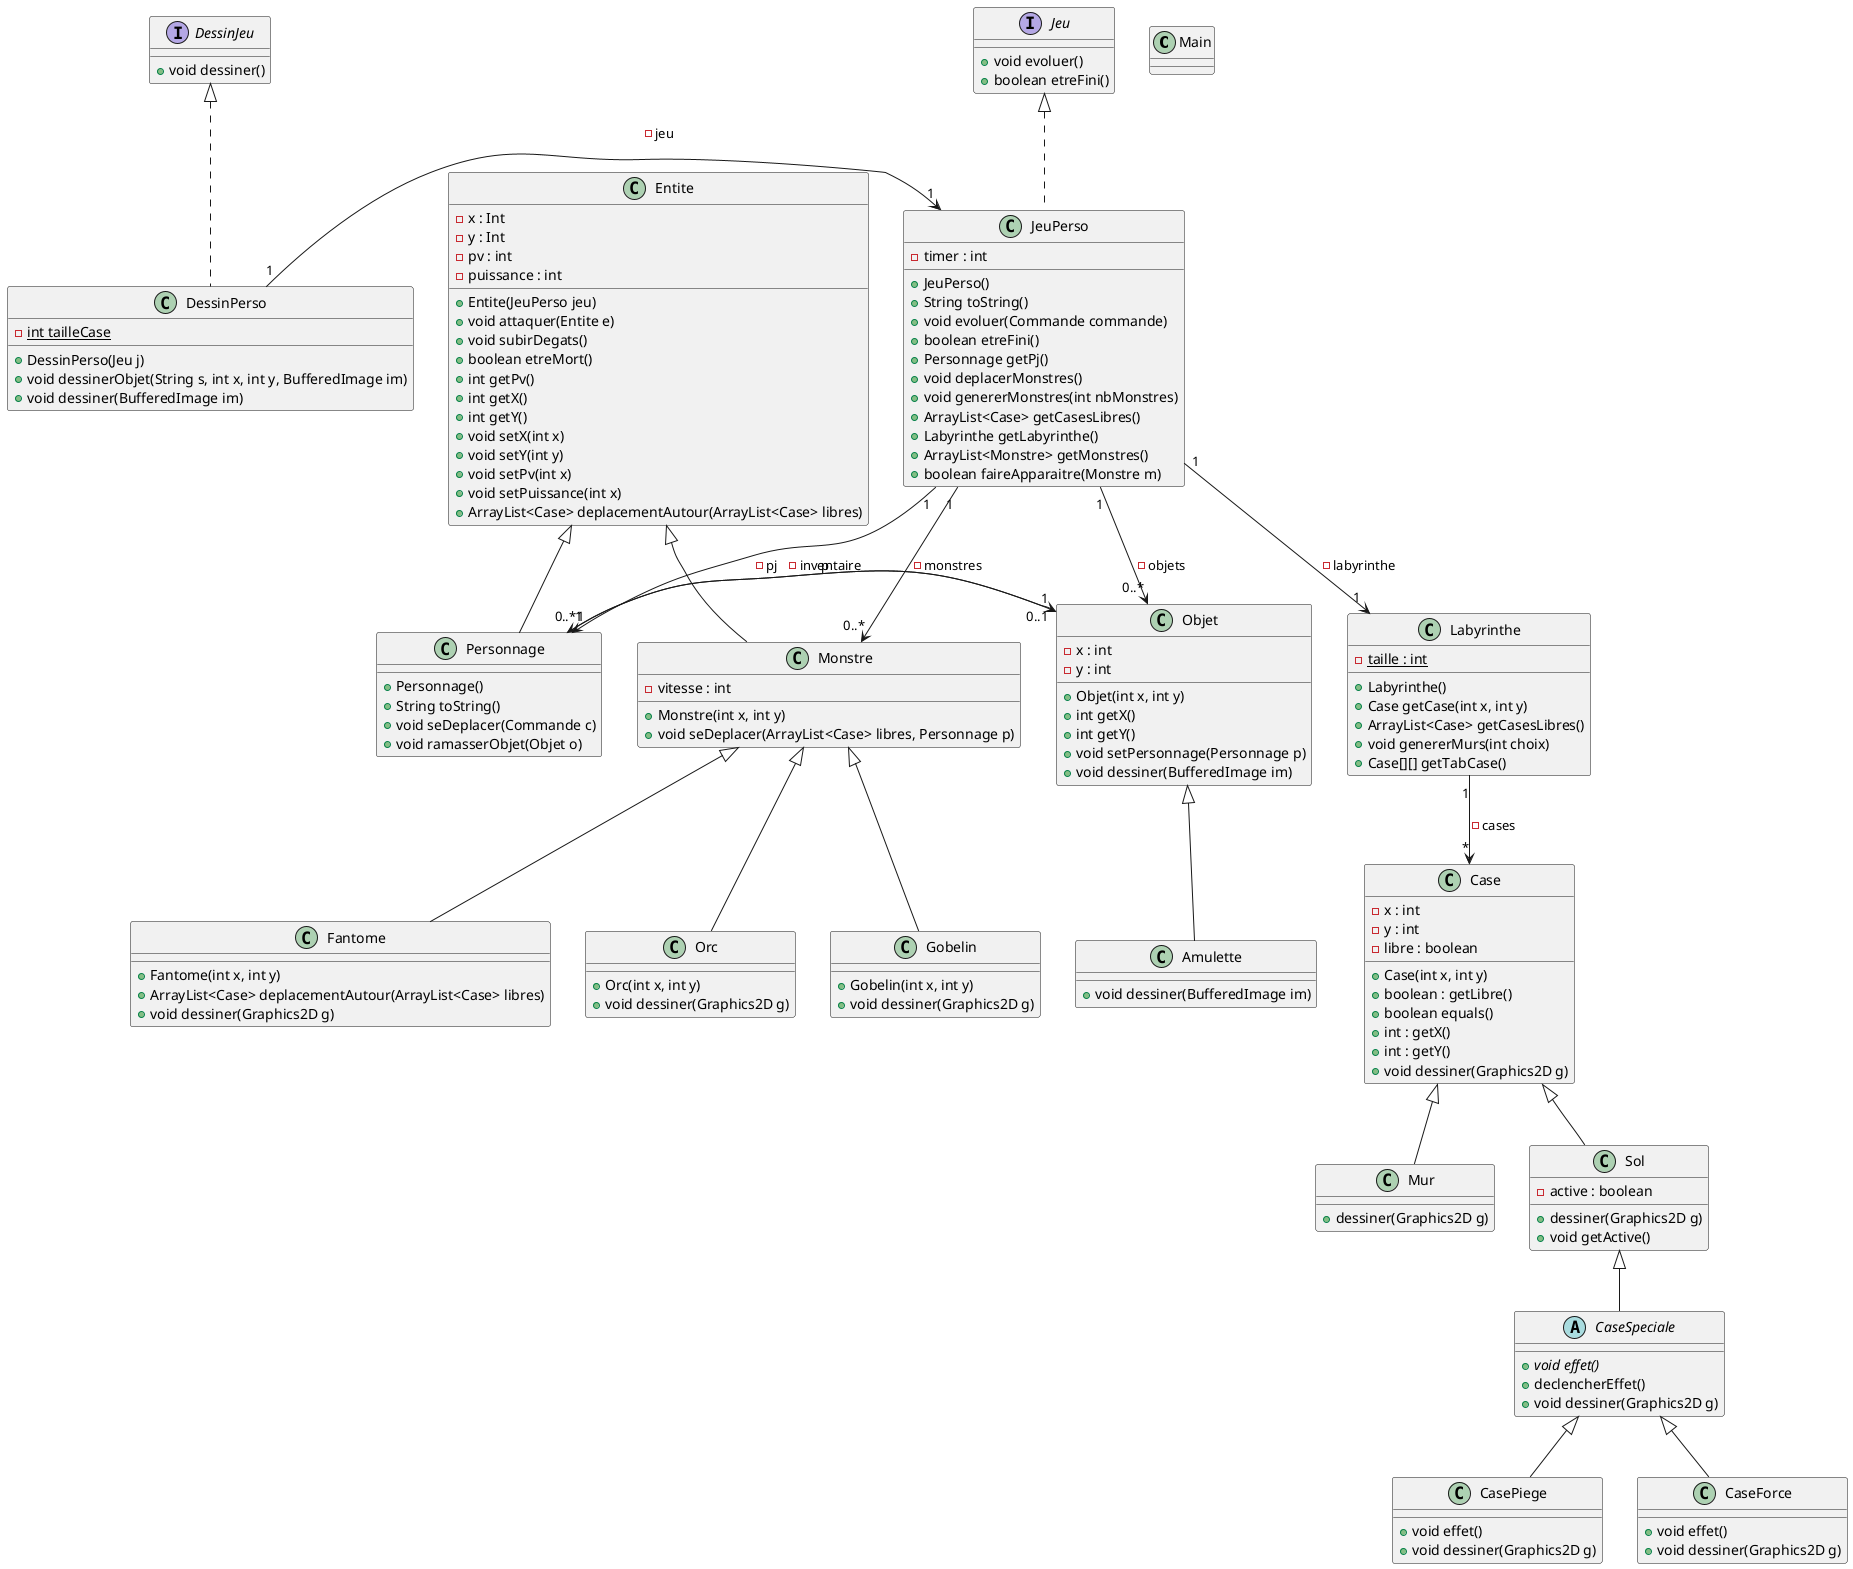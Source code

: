@startuml

class Main {}

class Labyrinthe {
    - {static} taille : int
    + Labyrinthe()
    + Case getCase(int x, int y)
    + ArrayList<Case> getCasesLibres()
    + void genererMurs(int choix)
    + Case[][] getTabCase()
}
Labyrinthe "1" --> "*" Case : - cases

class Case {
    - x : int
    - y : int
    - libre : boolean
    + Case(int x, int y)
    + boolean : getLibre()
    + boolean equals()
    + int : getX()
    + int : getY()
    + void dessiner(Graphics2D g)
}

class Mur extends Case {
    + dessiner(Graphics2D g)
}

class Sol extends Case {
    - active : boolean
    + dessiner(Graphics2D g)
    + void getActive()
}

abstract class CaseSpeciale extends Sol {
    + {abstract} void effet()
    + declencherEffet()
     + void dessiner(Graphics2D g)
}

class CasePiege extends CaseSpeciale {
     + void effet()
     + void dessiner(Graphics2D g)
}

class CaseForce extends CaseSpeciale {
     + void effet()
     + void dessiner(Graphics2D g)
}

class Entite {
    - x : Int
    - y : Int
    - pv : int
    - puissance : int
    + Entite(JeuPerso jeu)
    + void attaquer(Entite e)
    + void subirDegats()
    + boolean etreMort()
    + int getPv()
    + int getX()
    + int getY()
    + void setX(int x)
    + void setY(int y)
    + void setPv(int x)
    + void setPuissance(int x)
    + ArrayList<Case> deplacementAutour(ArrayList<Case> libres)
}

class Personnage extends Entite {
    + Personnage()
    + String toString()
    + void seDeplacer(Commande c)
    + void ramasserObjet(Objet o)
}

class Monstre extends Entite {
    - vitesse : int
    + Monstre(int x, int y)
    + void seDeplacer(ArrayList<Case> libres, Personnage p)
}

class Fantome extends Monstre {
    + Fantome(int x, int y)
    + ArrayList<Case> deplacementAutour(ArrayList<Case> libres)
    + void dessiner(Graphics2D g)
}

class Orc extends Monstre {
    + Orc(int x, int y)
    + void dessiner(Graphics2D g)
}

class Gobelin extends Monstre {
    + Gobelin(int x, int y)
    + void dessiner(Graphics2D g)
}

interface Jeu {
    + void evoluer()
    + boolean etreFini()
}

interface DessinJeu {
    + void dessiner()
}

class JeuPerso implements Jeu {
    - timer : int
    + JeuPerso()
    + String toString()
    + void evoluer(Commande commande)
    + boolean etreFini()
    + Personnage getPj()
    + void deplacerMonstres()
    + void genererMonstres(int nbMonstres)
    + ArrayList<Case> getCasesLibres()
    + Labyrinthe getLabyrinthe()
    + ArrayList<Monstre> getMonstres()
    + boolean faireApparaitre(Monstre m)
}
JeuPerso "1" --> "1" Labyrinthe : - labyrinthe
JeuPerso "1" --> "1" Personnage : - pj
JeuPerso "1" --> "0..*" Monstre : - monstres
JeuPerso "1" --> "0..*" Objet : - objets

class DessinPerso implements DessinJeu {
    - {static} int tailleCase
    + DessinPerso(Jeu j)
    + void dessinerObjet(String s, int x, int y, BufferedImage im)
    + void dessiner(BufferedImage im)
}
DessinPerso "1" -> "1" JeuPerso : - jeu

class Objet {
    - x : int
    - y : int
    + Objet(int x, int y)
    + int getX()
    + int getY()
    + void setPersonnage(Personnage p)
    + void dessiner(BufferedImage im)
}

class Amulette extends Objet {
    + void dessiner(BufferedImage im)
}

Personnage "0..*" -> "1" Objet : - inventaire
Objet "0..1" -> "1" Personnage : p

@enduml
